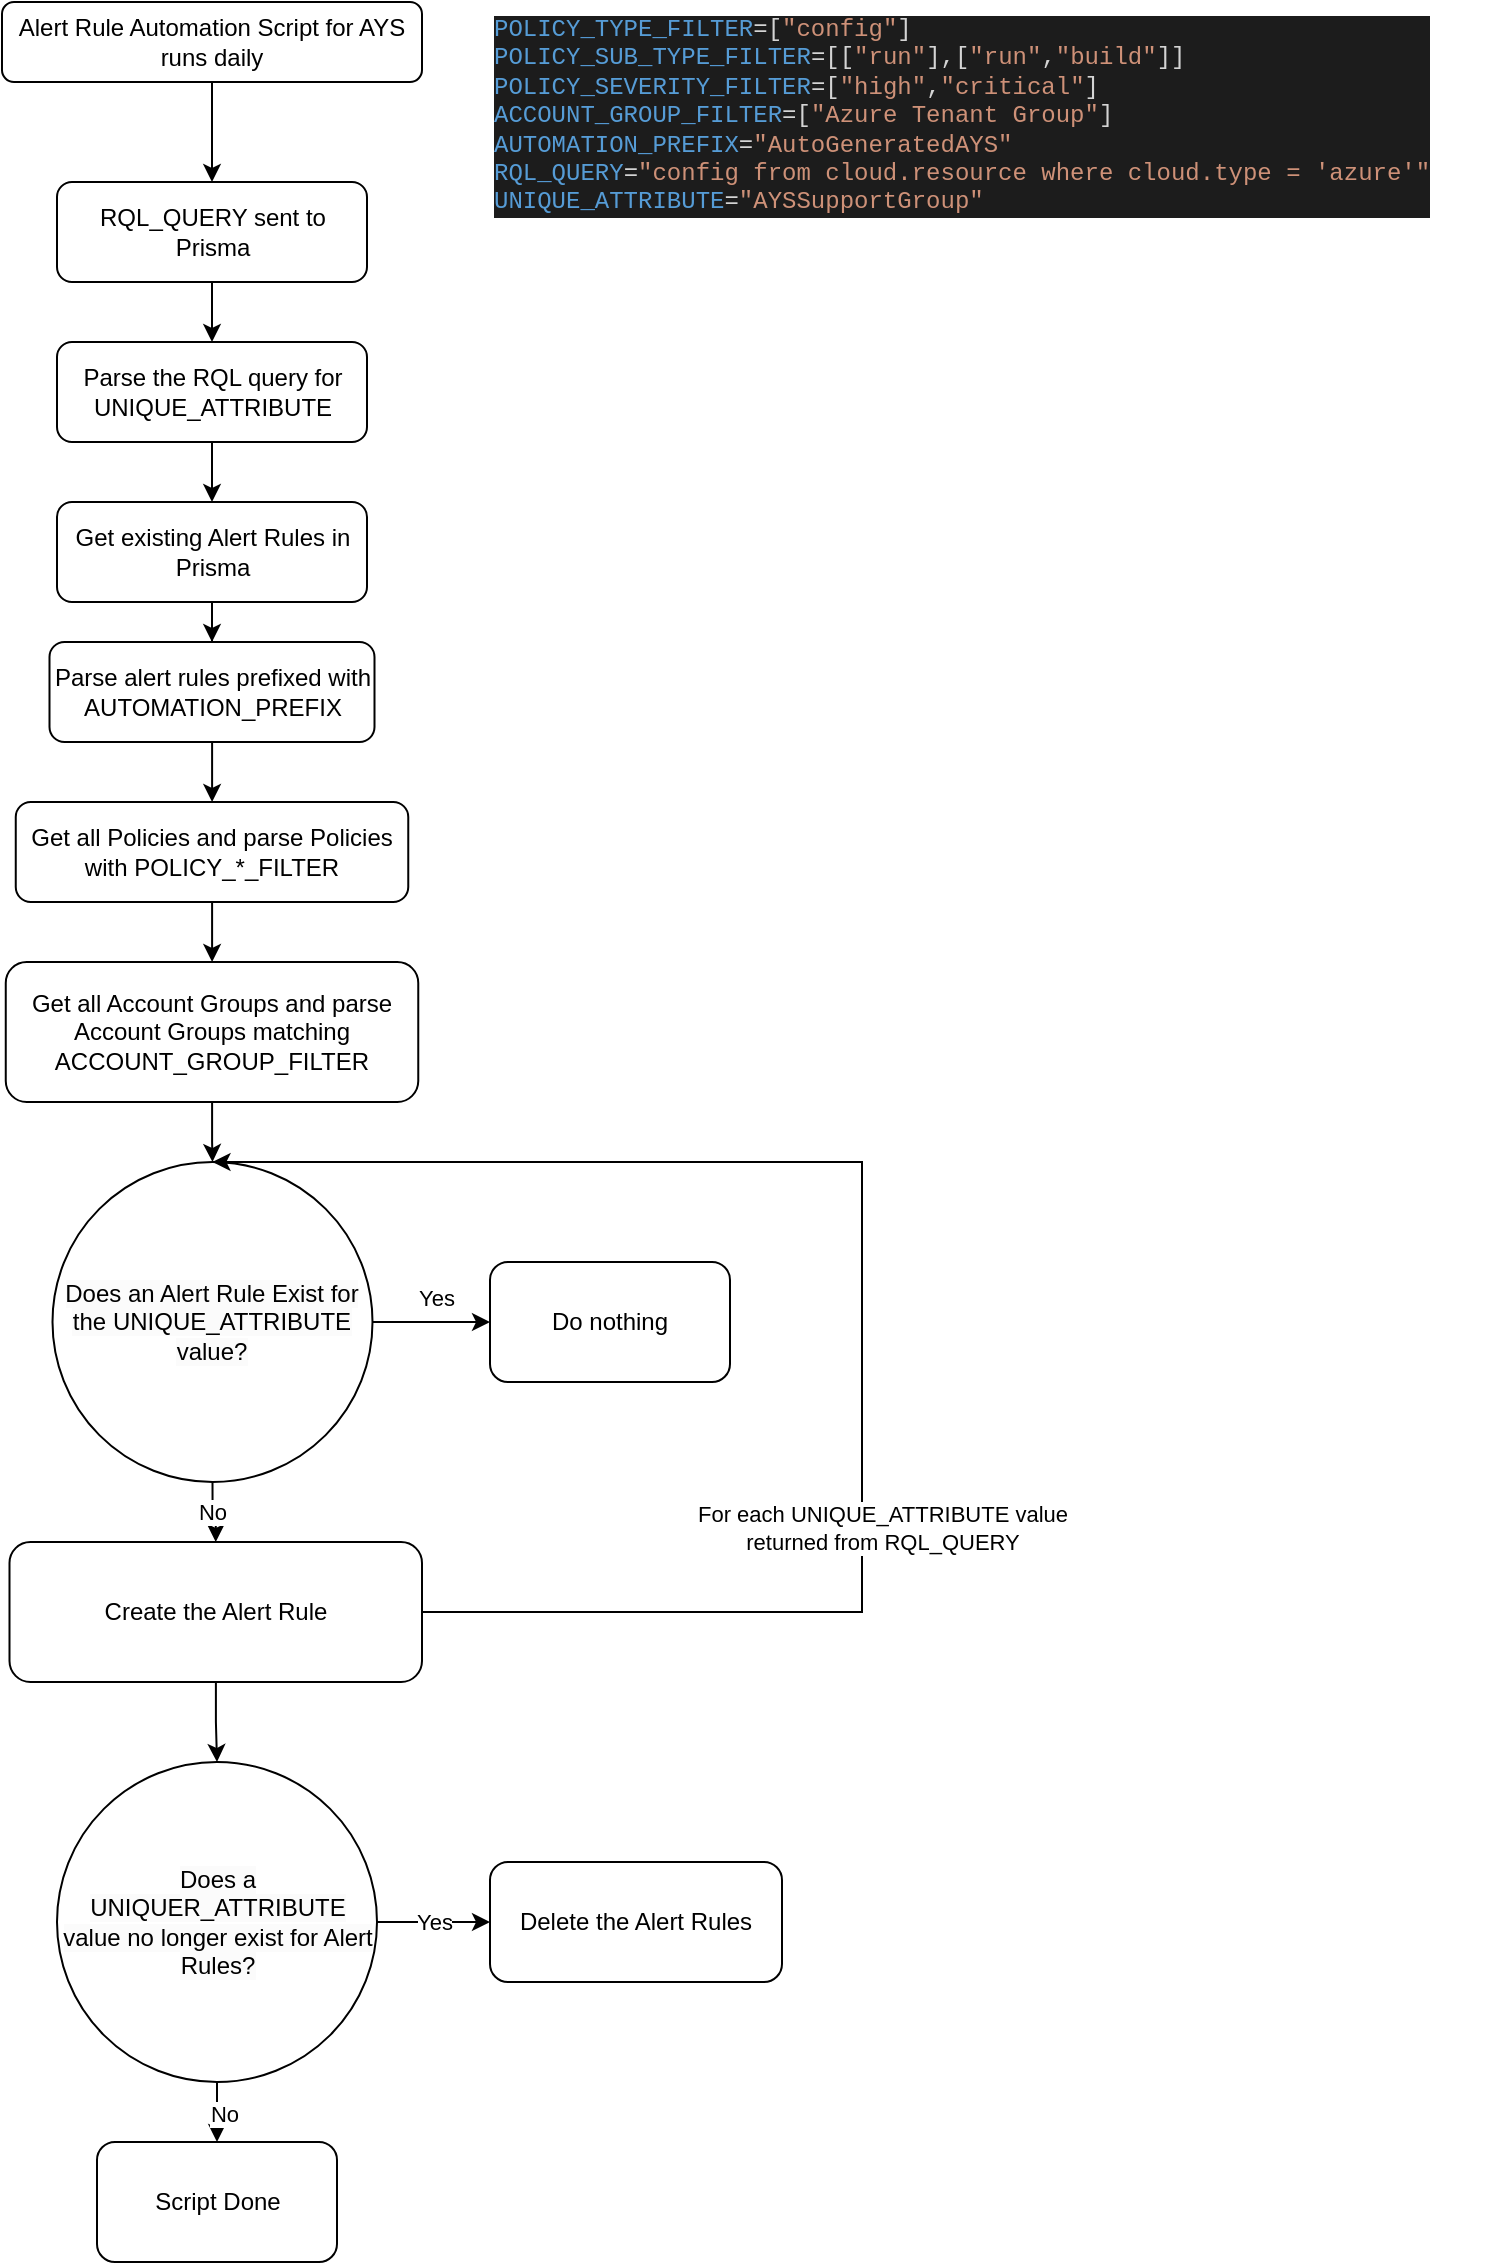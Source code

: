 <mxfile version="21.2.2" type="device">
  <diagram id="C5RBs43oDa-KdzZeNtuy" name="Page-1">
    <mxGraphModel dx="1242" dy="796" grid="1" gridSize="10" guides="1" tooltips="1" connect="1" arrows="1" fold="1" page="1" pageScale="1" pageWidth="827" pageHeight="1169" math="0" shadow="0">
      <root>
        <mxCell id="WIyWlLk6GJQsqaUBKTNV-0" />
        <mxCell id="WIyWlLk6GJQsqaUBKTNV-1" parent="WIyWlLk6GJQsqaUBKTNV-0" />
        <mxCell id="4zc_Fvv1J7IszgD6JNqr-3" style="edgeStyle=orthogonalEdgeStyle;rounded=0;orthogonalLoop=1;jettySize=auto;html=1;entryX=0.5;entryY=0;entryDx=0;entryDy=0;" parent="WIyWlLk6GJQsqaUBKTNV-1" source="WIyWlLk6GJQsqaUBKTNV-3" target="4zc_Fvv1J7IszgD6JNqr-0" edge="1">
          <mxGeometry relative="1" as="geometry" />
        </mxCell>
        <mxCell id="WIyWlLk6GJQsqaUBKTNV-3" value="Alert Rule Automation Script for AYS &lt;br&gt;runs daily" style="rounded=1;whiteSpace=wrap;html=1;fontSize=12;glass=0;strokeWidth=1;shadow=0;" parent="WIyWlLk6GJQsqaUBKTNV-1" vertex="1">
          <mxGeometry x="50" y="30" width="210" height="40" as="geometry" />
        </mxCell>
        <mxCell id="4zc_Fvv1J7IszgD6JNqr-2" style="edgeStyle=orthogonalEdgeStyle;rounded=0;orthogonalLoop=1;jettySize=auto;html=1;exitX=0.5;exitY=1;exitDx=0;exitDy=0;entryX=0.5;entryY=0;entryDx=0;entryDy=0;" parent="WIyWlLk6GJQsqaUBKTNV-1" source="8CjWTbToK_fdJIFmofo6-7" target="8CjWTbToK_fdJIFmofo6-9" edge="1">
          <mxGeometry relative="1" as="geometry" />
        </mxCell>
        <mxCell id="8CjWTbToK_fdJIFmofo6-7" value="Parse the RQL query for UNIQUE_ATTRIBUTE" style="rounded=1;whiteSpace=wrap;html=1;fontSize=12;glass=0;strokeWidth=1;shadow=0;" parent="WIyWlLk6GJQsqaUBKTNV-1" vertex="1">
          <mxGeometry x="77.5" y="200" width="155" height="50" as="geometry" />
        </mxCell>
        <mxCell id="4zc_Fvv1J7IszgD6JNqr-7" style="edgeStyle=orthogonalEdgeStyle;rounded=0;orthogonalLoop=1;jettySize=auto;html=1;entryX=0.5;entryY=0;entryDx=0;entryDy=0;" parent="WIyWlLk6GJQsqaUBKTNV-1" source="8CjWTbToK_fdJIFmofo6-9" target="4zc_Fvv1J7IszgD6JNqr-5" edge="1">
          <mxGeometry relative="1" as="geometry" />
        </mxCell>
        <mxCell id="8CjWTbToK_fdJIFmofo6-9" value="Get existing Alert Rules in Prisma" style="rounded=1;whiteSpace=wrap;html=1;fontSize=12;glass=0;strokeWidth=1;shadow=0;" parent="WIyWlLk6GJQsqaUBKTNV-1" vertex="1">
          <mxGeometry x="77.5" y="280" width="155" height="50" as="geometry" />
        </mxCell>
        <mxCell id="8CjWTbToK_fdJIFmofo6-19" value="" style="edgeStyle=orthogonalEdgeStyle;rounded=0;orthogonalLoop=1;jettySize=auto;html=1;exitX=1;exitY=0.5;exitDx=0;exitDy=0;" parent="WIyWlLk6GJQsqaUBKTNV-1" source="8CjWTbToK_fdJIFmofo6-25" target="8CjWTbToK_fdJIFmofo6-18" edge="1">
          <mxGeometry relative="1" as="geometry">
            <mxPoint x="270" y="817.5" as="sourcePoint" />
          </mxGeometry>
        </mxCell>
        <mxCell id="8CjWTbToK_fdJIFmofo6-20" value="Yes" style="edgeLabel;html=1;align=center;verticalAlign=middle;resizable=0;points=[];" parent="8CjWTbToK_fdJIFmofo6-19" vertex="1" connectable="0">
          <mxGeometry x="-0.029" y="1" relative="1" as="geometry">
            <mxPoint x="3" y="-11" as="offset" />
          </mxGeometry>
        </mxCell>
        <mxCell id="8CjWTbToK_fdJIFmofo6-18" value="Do nothing" style="rounded=1;whiteSpace=wrap;html=1;" parent="WIyWlLk6GJQsqaUBKTNV-1" vertex="1">
          <mxGeometry x="294" y="660" width="120" height="60" as="geometry" />
        </mxCell>
        <mxCell id="8CjWTbToK_fdJIFmofo6-39" value="No" style="edgeStyle=orthogonalEdgeStyle;rounded=0;orthogonalLoop=1;jettySize=auto;html=1;entryX=0.5;entryY=0;entryDx=0;entryDy=0;" parent="WIyWlLk6GJQsqaUBKTNV-1" source="8CjWTbToK_fdJIFmofo6-25" target="4zc_Fvv1J7IszgD6JNqr-19" edge="1">
          <mxGeometry x="-0.007" relative="1" as="geometry">
            <mxPoint x="155" y="810" as="targetPoint" />
            <mxPoint as="offset" />
          </mxGeometry>
        </mxCell>
        <mxCell id="8CjWTbToK_fdJIFmofo6-25" value="&lt;span style=&quot;color: rgb(0, 0, 0); font-family: Helvetica; font-size: 12px; font-style: normal; font-variant-ligatures: normal; font-variant-caps: normal; font-weight: 400; letter-spacing: normal; orphans: 2; text-align: center; text-indent: 0px; text-transform: none; widows: 2; word-spacing: 0px; -webkit-text-stroke-width: 0px; background-color: rgb(251, 251, 251); text-decoration-thickness: initial; text-decoration-style: initial; text-decoration-color: initial; float: none; display: inline !important;&quot;&gt;Does an Alert Rule Exist for the UNIQUE_ATTRIBUTE value?&lt;/span&gt;" style="ellipse;whiteSpace=wrap;html=1;aspect=fixed;" parent="WIyWlLk6GJQsqaUBKTNV-1" vertex="1">
          <mxGeometry x="75.25" y="610" width="160" height="160" as="geometry" />
        </mxCell>
        <mxCell id="4zc_Fvv1J7IszgD6JNqr-4" style="edgeStyle=orthogonalEdgeStyle;rounded=0;orthogonalLoop=1;jettySize=auto;html=1;entryX=0.5;entryY=0;entryDx=0;entryDy=0;" parent="WIyWlLk6GJQsqaUBKTNV-1" source="4zc_Fvv1J7IszgD6JNqr-0" target="8CjWTbToK_fdJIFmofo6-7" edge="1">
          <mxGeometry relative="1" as="geometry" />
        </mxCell>
        <mxCell id="4zc_Fvv1J7IszgD6JNqr-0" value="RQL_QUERY sent to Prisma" style="rounded=1;whiteSpace=wrap;html=1;fontSize=12;glass=0;strokeWidth=1;shadow=0;" parent="WIyWlLk6GJQsqaUBKTNV-1" vertex="1">
          <mxGeometry x="77.5" y="120" width="155" height="50" as="geometry" />
        </mxCell>
        <mxCell id="4zc_Fvv1J7IszgD6JNqr-11" style="edgeStyle=orthogonalEdgeStyle;rounded=0;orthogonalLoop=1;jettySize=auto;html=1;" parent="WIyWlLk6GJQsqaUBKTNV-1" source="4zc_Fvv1J7IszgD6JNqr-5" target="4zc_Fvv1J7IszgD6JNqr-8" edge="1">
          <mxGeometry relative="1" as="geometry" />
        </mxCell>
        <mxCell id="4zc_Fvv1J7IszgD6JNqr-5" value="Parse alert rules prefixed with AUTOMATION_PREFIX" style="rounded=1;whiteSpace=wrap;html=1;fontSize=12;glass=0;strokeWidth=1;shadow=0;" parent="WIyWlLk6GJQsqaUBKTNV-1" vertex="1">
          <mxGeometry x="73.75" y="350" width="162.5" height="50" as="geometry" />
        </mxCell>
        <mxCell id="4zc_Fvv1J7IszgD6JNqr-13" style="edgeStyle=orthogonalEdgeStyle;rounded=0;orthogonalLoop=1;jettySize=auto;html=1;" parent="WIyWlLk6GJQsqaUBKTNV-1" source="4zc_Fvv1J7IszgD6JNqr-8" target="4zc_Fvv1J7IszgD6JNqr-12" edge="1">
          <mxGeometry relative="1" as="geometry" />
        </mxCell>
        <mxCell id="4zc_Fvv1J7IszgD6JNqr-8" value="Get all Policies and parse Policies with POLICY_*_FILTER" style="rounded=1;whiteSpace=wrap;html=1;fontSize=12;glass=0;strokeWidth=1;shadow=0;" parent="WIyWlLk6GJQsqaUBKTNV-1" vertex="1">
          <mxGeometry x="56.88" y="430" width="196.25" height="50" as="geometry" />
        </mxCell>
        <mxCell id="4zc_Fvv1J7IszgD6JNqr-15" style="edgeStyle=orthogonalEdgeStyle;rounded=0;orthogonalLoop=1;jettySize=auto;html=1;entryX=0.5;entryY=0;entryDx=0;entryDy=0;" parent="WIyWlLk6GJQsqaUBKTNV-1" source="4zc_Fvv1J7IszgD6JNqr-12" target="8CjWTbToK_fdJIFmofo6-25" edge="1">
          <mxGeometry relative="1" as="geometry" />
        </mxCell>
        <mxCell id="4zc_Fvv1J7IszgD6JNqr-12" value="Get all Account Groups and parse Account Groups matching ACCOUNT_GROUP_FILTER" style="rounded=1;whiteSpace=wrap;html=1;fontSize=12;glass=0;strokeWidth=1;shadow=0;" parent="WIyWlLk6GJQsqaUBKTNV-1" vertex="1">
          <mxGeometry x="51.88" y="510" width="206.25" height="70" as="geometry" />
        </mxCell>
        <mxCell id="4zc_Fvv1J7IszgD6JNqr-18" value="&lt;div style=&quot;border-color: var(--border-color); color: rgb(212, 212, 212); font-family: Menlo, Monaco, &amp;quot;Courier New&amp;quot;, monospace; font-size: 12px; font-style: normal; font-variant-ligatures: normal; font-variant-caps: normal; font-weight: 400; letter-spacing: normal; orphans: 2; text-align: left; text-indent: 0px; text-transform: none; widows: 2; word-spacing: 0px; -webkit-text-stroke-width: 0px; text-decoration-thickness: initial; text-decoration-style: initial; text-decoration-color: initial;&quot;&gt;&lt;span style=&quot;border-color: var(--border-color); color: rgb(86, 156, 214);&quot;&gt;POLICY_TYPE_FILTER&lt;/span&gt;&lt;span style=&quot;border-color: var(--border-color); color: rgb(212, 212, 212);&quot;&gt;=[&lt;/span&gt;&lt;span style=&quot;border-color: var(--border-color); color: rgb(206, 145, 120);&quot;&gt;&quot;config&quot;&lt;/span&gt;&lt;span style=&quot;border-color: var(--border-color); color: rgb(212, 212, 212);&quot;&gt;]&lt;/span&gt;&lt;/div&gt;&lt;div style=&quot;border-color: var(--border-color); color: rgb(212, 212, 212); font-family: Menlo, Monaco, &amp;quot;Courier New&amp;quot;, monospace; font-size: 12px; font-style: normal; font-variant-ligatures: normal; font-variant-caps: normal; font-weight: 400; letter-spacing: normal; orphans: 2; text-align: left; text-indent: 0px; text-transform: none; widows: 2; word-spacing: 0px; -webkit-text-stroke-width: 0px; text-decoration-thickness: initial; text-decoration-style: initial; text-decoration-color: initial;&quot;&gt;&lt;span style=&quot;border-color: var(--border-color); color: rgb(86, 156, 214);&quot;&gt;POLICY_SUB_TYPE_FILTER&lt;/span&gt;&lt;span style=&quot;border-color: var(--border-color); color: rgb(212, 212, 212);&quot;&gt;=[[&lt;/span&gt;&lt;span style=&quot;border-color: var(--border-color); color: rgb(206, 145, 120);&quot;&gt;&quot;run&quot;&lt;/span&gt;&lt;span style=&quot;border-color: var(--border-color); color: rgb(212, 212, 212);&quot;&gt;],[&lt;/span&gt;&lt;span style=&quot;border-color: var(--border-color); color: rgb(206, 145, 120);&quot;&gt;&quot;run&quot;&lt;/span&gt;&lt;span style=&quot;border-color: var(--border-color); color: rgb(212, 212, 212);&quot;&gt;,&lt;/span&gt;&lt;span style=&quot;border-color: var(--border-color); color: rgb(206, 145, 120);&quot;&gt;&quot;build&quot;&lt;/span&gt;&lt;span style=&quot;border-color: var(--border-color); color: rgb(212, 212, 212);&quot;&gt;]]&lt;/span&gt;&lt;/div&gt;&lt;div style=&quot;border-color: var(--border-color); color: rgb(212, 212, 212); font-family: Menlo, Monaco, &amp;quot;Courier New&amp;quot;, monospace; font-size: 12px; font-style: normal; font-variant-ligatures: normal; font-variant-caps: normal; font-weight: 400; letter-spacing: normal; orphans: 2; text-align: left; text-indent: 0px; text-transform: none; widows: 2; word-spacing: 0px; -webkit-text-stroke-width: 0px; text-decoration-thickness: initial; text-decoration-style: initial; text-decoration-color: initial;&quot;&gt;&lt;span style=&quot;border-color: var(--border-color); color: rgb(86, 156, 214);&quot;&gt;POLICY_SEVERITY_FILTER&lt;/span&gt;&lt;span style=&quot;border-color: var(--border-color); color: rgb(212, 212, 212);&quot;&gt;=[&lt;/span&gt;&lt;span style=&quot;border-color: var(--border-color); color: rgb(206, 145, 120);&quot;&gt;&quot;high&quot;&lt;/span&gt;&lt;span style=&quot;border-color: var(--border-color); color: rgb(212, 212, 212);&quot;&gt;,&lt;/span&gt;&lt;span style=&quot;border-color: var(--border-color); color: rgb(206, 145, 120);&quot;&gt;&quot;critical&quot;&lt;/span&gt;&lt;span style=&quot;border-color: var(--border-color); color: rgb(212, 212, 212);&quot;&gt;]&lt;/span&gt;&lt;/div&gt;&lt;div style=&quot;border-color: var(--border-color); color: rgb(212, 212, 212); font-family: Menlo, Monaco, &amp;quot;Courier New&amp;quot;, monospace; font-size: 12px; font-style: normal; font-variant-ligatures: normal; font-variant-caps: normal; font-weight: 400; letter-spacing: normal; orphans: 2; text-align: left; text-indent: 0px; text-transform: none; widows: 2; word-spacing: 0px; -webkit-text-stroke-width: 0px; text-decoration-thickness: initial; text-decoration-style: initial; text-decoration-color: initial;&quot;&gt;&lt;span style=&quot;border-color: var(--border-color); color: rgb(86, 156, 214);&quot;&gt;ACCOUNT_GROUP_FILTER&lt;/span&gt;&lt;span style=&quot;border-color: var(--border-color); color: rgb(212, 212, 212);&quot;&gt;=[&lt;/span&gt;&lt;span style=&quot;border-color: var(--border-color); color: rgb(206, 145, 120);&quot;&gt;&quot;Azure Tenant Group&quot;&lt;/span&gt;&lt;span style=&quot;border-color: var(--border-color); color: rgb(212, 212, 212);&quot;&gt;]&lt;/span&gt;&lt;/div&gt;&lt;div style=&quot;border-color: var(--border-color); color: rgb(212, 212, 212); font-family: Menlo, Monaco, &amp;quot;Courier New&amp;quot;, monospace; font-size: 12px; font-style: normal; font-variant-ligatures: normal; font-variant-caps: normal; font-weight: 400; letter-spacing: normal; orphans: 2; text-align: left; text-indent: 0px; text-transform: none; widows: 2; word-spacing: 0px; -webkit-text-stroke-width: 0px; text-decoration-thickness: initial; text-decoration-style: initial; text-decoration-color: initial;&quot;&gt;&lt;span style=&quot;border-color: var(--border-color); color: rgb(86, 156, 214);&quot;&gt;AUTOMATION_PREFIX&lt;/span&gt;&lt;span style=&quot;border-color: var(--border-color); color: rgb(212, 212, 212);&quot;&gt;=&lt;/span&gt;&lt;span style=&quot;border-color: var(--border-color); color: rgb(206, 145, 120);&quot;&gt;&quot;AutoGeneratedAYS&quot;&lt;/span&gt;&lt;/div&gt;&lt;div style=&quot;border-color: var(--border-color); color: rgb(212, 212, 212); font-family: Menlo, Monaco, &amp;quot;Courier New&amp;quot;, monospace; font-size: 12px; font-style: normal; font-variant-ligatures: normal; font-variant-caps: normal; font-weight: 400; letter-spacing: normal; orphans: 2; text-align: left; text-indent: 0px; text-transform: none; widows: 2; word-spacing: 0px; -webkit-text-stroke-width: 0px; text-decoration-thickness: initial; text-decoration-style: initial; text-decoration-color: initial;&quot;&gt;&lt;span style=&quot;border-color: var(--border-color); color: rgb(86, 156, 214);&quot;&gt;RQL_QUERY&lt;/span&gt;&lt;span style=&quot;border-color: var(--border-color); color: rgb(212, 212, 212);&quot;&gt;=&lt;/span&gt;&lt;span style=&quot;border-color: var(--border-color); color: rgb(206, 145, 120);&quot;&gt;&quot;config from cloud.resource where cloud.type = &#39;azure&#39;&quot;&lt;/span&gt;&lt;/div&gt;&lt;div style=&quot;border-color: var(--border-color); color: rgb(212, 212, 212); font-family: Menlo, Monaco, &amp;quot;Courier New&amp;quot;, monospace; font-size: 12px; font-style: normal; font-variant-ligatures: normal; font-variant-caps: normal; font-weight: 400; letter-spacing: normal; orphans: 2; text-align: left; text-indent: 0px; text-transform: none; widows: 2; word-spacing: 0px; -webkit-text-stroke-width: 0px; text-decoration-thickness: initial; text-decoration-style: initial; text-decoration-color: initial;&quot;&gt;&lt;span style=&quot;border-color: var(--border-color); color: rgb(86, 156, 214);&quot;&gt;UNIQUE_ATTRIBUTE&lt;/span&gt;&lt;span style=&quot;border-color: var(--border-color); color: rgb(212, 212, 212);&quot;&gt;=&lt;/span&gt;&lt;span style=&quot;border-color: var(--border-color); color: rgb(206, 145, 120);&quot;&gt;&quot;AYSSupportGroup&quot;&lt;/span&gt;&lt;/div&gt;" style="text;whiteSpace=wrap;html=1;labelBackgroundColor=#1c1c1c;" parent="WIyWlLk6GJQsqaUBKTNV-1" vertex="1">
          <mxGeometry x="294" y="30" width="500" height="120" as="geometry" />
        </mxCell>
        <mxCell id="4zc_Fvv1J7IszgD6JNqr-22" style="edgeStyle=orthogonalEdgeStyle;rounded=0;orthogonalLoop=1;jettySize=auto;html=1;entryX=0.5;entryY=0;entryDx=0;entryDy=0;exitX=1;exitY=0.5;exitDx=0;exitDy=0;" parent="WIyWlLk6GJQsqaUBKTNV-1" source="4zc_Fvv1J7IszgD6JNqr-19" target="8CjWTbToK_fdJIFmofo6-25" edge="1">
          <mxGeometry relative="1" as="geometry">
            <Array as="points">
              <mxPoint x="480" y="835" />
              <mxPoint x="480" y="610" />
            </Array>
          </mxGeometry>
        </mxCell>
        <mxCell id="4zc_Fvv1J7IszgD6JNqr-23" value="For each UNIQUE_ATTRIBUTE value&lt;br style=&quot;border-color: var(--border-color);&quot;&gt;returned from RQL_QUERY" style="edgeLabel;html=1;align=center;verticalAlign=middle;resizable=0;points=[];" parent="4zc_Fvv1J7IszgD6JNqr-22" vertex="1" connectable="0">
          <mxGeometry x="-0.345" y="-4" relative="1" as="geometry">
            <mxPoint x="6" y="-10" as="offset" />
          </mxGeometry>
        </mxCell>
        <mxCell id="4zc_Fvv1J7IszgD6JNqr-24" style="edgeStyle=orthogonalEdgeStyle;rounded=0;orthogonalLoop=1;jettySize=auto;html=1;entryX=0.5;entryY=0;entryDx=0;entryDy=0;" parent="WIyWlLk6GJQsqaUBKTNV-1" source="4zc_Fvv1J7IszgD6JNqr-19" target="4zc_Fvv1J7IszgD6JNqr-26" edge="1">
          <mxGeometry relative="1" as="geometry">
            <mxPoint x="156.875" y="930" as="targetPoint" />
          </mxGeometry>
        </mxCell>
        <mxCell id="4zc_Fvv1J7IszgD6JNqr-19" value="Create the Alert Rule" style="rounded=1;whiteSpace=wrap;html=1;fontSize=12;glass=0;strokeWidth=1;shadow=0;" parent="WIyWlLk6GJQsqaUBKTNV-1" vertex="1">
          <mxGeometry x="53.75" y="800" width="206.25" height="70" as="geometry" />
        </mxCell>
        <mxCell id="4zc_Fvv1J7IszgD6JNqr-29" value="Yes" style="edgeStyle=orthogonalEdgeStyle;rounded=0;orthogonalLoop=1;jettySize=auto;html=1;" parent="WIyWlLk6GJQsqaUBKTNV-1" source="4zc_Fvv1J7IszgD6JNqr-26" target="4zc_Fvv1J7IszgD6JNqr-28" edge="1">
          <mxGeometry relative="1" as="geometry" />
        </mxCell>
        <mxCell id="4zc_Fvv1J7IszgD6JNqr-31" value="" style="edgeStyle=orthogonalEdgeStyle;rounded=0;orthogonalLoop=1;jettySize=auto;html=1;" parent="WIyWlLk6GJQsqaUBKTNV-1" source="4zc_Fvv1J7IszgD6JNqr-26" target="4zc_Fvv1J7IszgD6JNqr-30" edge="1">
          <mxGeometry relative="1" as="geometry" />
        </mxCell>
        <mxCell id="4zc_Fvv1J7IszgD6JNqr-32" value="No" style="edgeLabel;html=1;align=center;verticalAlign=middle;resizable=0;points=[];" parent="4zc_Fvv1J7IszgD6JNqr-31" vertex="1" connectable="0">
          <mxGeometry x="0.44" y="3" relative="1" as="geometry">
            <mxPoint as="offset" />
          </mxGeometry>
        </mxCell>
        <mxCell id="4zc_Fvv1J7IszgD6JNqr-26" value="&lt;span style=&quot;color: rgb(0, 0, 0); font-family: Helvetica; font-size: 12px; font-style: normal; font-variant-ligatures: normal; font-variant-caps: normal; font-weight: 400; letter-spacing: normal; orphans: 2; text-align: center; text-indent: 0px; text-transform: none; widows: 2; word-spacing: 0px; -webkit-text-stroke-width: 0px; background-color: rgb(251, 251, 251); text-decoration-thickness: initial; text-decoration-style: initial; text-decoration-color: initial; float: none; display: inline !important;&quot;&gt;Does a UNIQUER_ATTRIBUTE value no longer exist for Alert Rules?&lt;/span&gt;" style="ellipse;whiteSpace=wrap;html=1;aspect=fixed;" parent="WIyWlLk6GJQsqaUBKTNV-1" vertex="1">
          <mxGeometry x="77.5" y="910" width="160" height="160" as="geometry" />
        </mxCell>
        <mxCell id="4zc_Fvv1J7IszgD6JNqr-28" value="Delete the Alert Rules" style="rounded=1;whiteSpace=wrap;html=1;" parent="WIyWlLk6GJQsqaUBKTNV-1" vertex="1">
          <mxGeometry x="294" y="960" width="146" height="60" as="geometry" />
        </mxCell>
        <mxCell id="4zc_Fvv1J7IszgD6JNqr-30" value="Script Done" style="rounded=1;whiteSpace=wrap;html=1;" parent="WIyWlLk6GJQsqaUBKTNV-1" vertex="1">
          <mxGeometry x="97.5" y="1100" width="120" height="60" as="geometry" />
        </mxCell>
      </root>
    </mxGraphModel>
  </diagram>
</mxfile>
